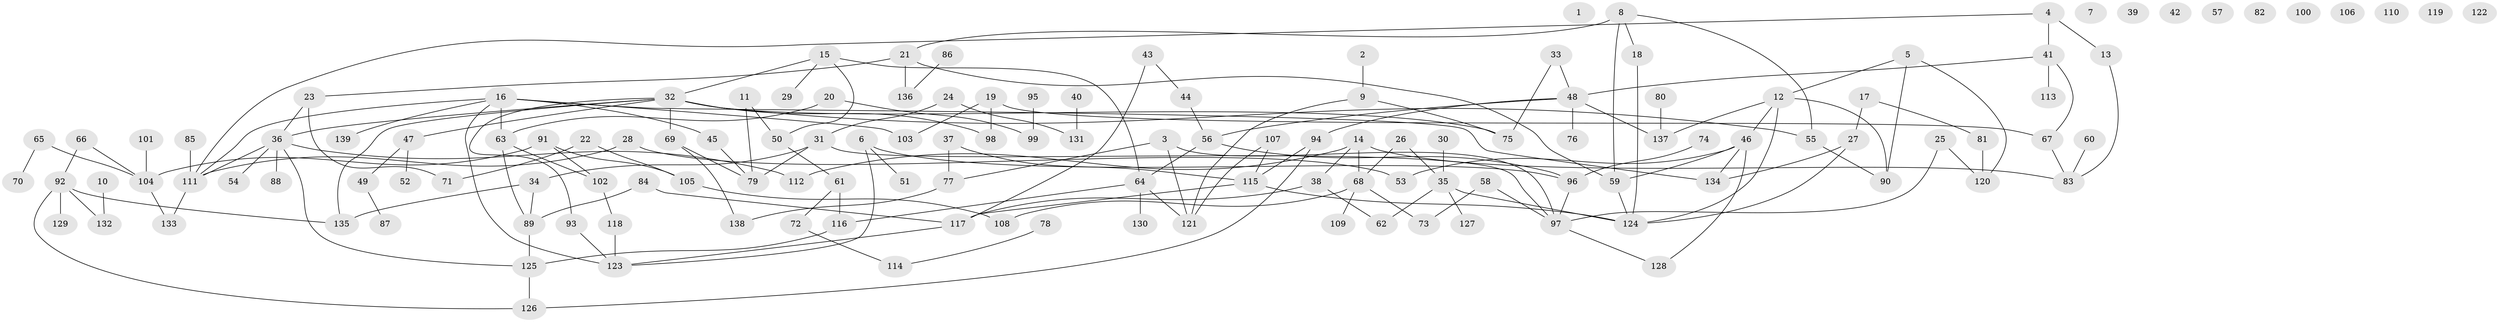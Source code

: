 // Generated by graph-tools (version 1.1) at 2025/33/03/09/25 02:33:38]
// undirected, 139 vertices, 176 edges
graph export_dot {
graph [start="1"]
  node [color=gray90,style=filled];
  1;
  2;
  3;
  4;
  5;
  6;
  7;
  8;
  9;
  10;
  11;
  12;
  13;
  14;
  15;
  16;
  17;
  18;
  19;
  20;
  21;
  22;
  23;
  24;
  25;
  26;
  27;
  28;
  29;
  30;
  31;
  32;
  33;
  34;
  35;
  36;
  37;
  38;
  39;
  40;
  41;
  42;
  43;
  44;
  45;
  46;
  47;
  48;
  49;
  50;
  51;
  52;
  53;
  54;
  55;
  56;
  57;
  58;
  59;
  60;
  61;
  62;
  63;
  64;
  65;
  66;
  67;
  68;
  69;
  70;
  71;
  72;
  73;
  74;
  75;
  76;
  77;
  78;
  79;
  80;
  81;
  82;
  83;
  84;
  85;
  86;
  87;
  88;
  89;
  90;
  91;
  92;
  93;
  94;
  95;
  96;
  97;
  98;
  99;
  100;
  101;
  102;
  103;
  104;
  105;
  106;
  107;
  108;
  109;
  110;
  111;
  112;
  113;
  114;
  115;
  116;
  117;
  118;
  119;
  120;
  121;
  122;
  123;
  124;
  125;
  126;
  127;
  128;
  129;
  130;
  131;
  132;
  133;
  134;
  135;
  136;
  137;
  138;
  139;
  2 -- 9;
  3 -- 77;
  3 -- 97;
  3 -- 121;
  4 -- 13;
  4 -- 41;
  4 -- 111;
  5 -- 12;
  5 -- 90;
  5 -- 120;
  6 -- 51;
  6 -- 96;
  6 -- 123;
  8 -- 18;
  8 -- 21;
  8 -- 55;
  8 -- 59;
  9 -- 75;
  9 -- 121;
  10 -- 132;
  11 -- 50;
  11 -- 79;
  12 -- 46;
  12 -- 90;
  12 -- 124;
  12 -- 137;
  13 -- 83;
  14 -- 38;
  14 -- 68;
  14 -- 83;
  14 -- 112;
  15 -- 29;
  15 -- 32;
  15 -- 50;
  15 -- 64;
  16 -- 45;
  16 -- 63;
  16 -- 103;
  16 -- 111;
  16 -- 123;
  16 -- 134;
  16 -- 139;
  17 -- 27;
  17 -- 81;
  18 -- 124;
  19 -- 67;
  19 -- 98;
  19 -- 103;
  20 -- 63;
  20 -- 99;
  21 -- 23;
  21 -- 59;
  21 -- 136;
  22 -- 71;
  22 -- 105;
  23 -- 36;
  23 -- 71;
  24 -- 31;
  24 -- 131;
  25 -- 97;
  25 -- 120;
  26 -- 35;
  26 -- 68;
  27 -- 124;
  27 -- 134;
  28 -- 53;
  28 -- 111;
  30 -- 35;
  31 -- 34;
  31 -- 79;
  31 -- 97;
  32 -- 36;
  32 -- 47;
  32 -- 55;
  32 -- 69;
  32 -- 75;
  32 -- 93;
  32 -- 98;
  32 -- 135;
  33 -- 48;
  33 -- 75;
  34 -- 89;
  34 -- 135;
  35 -- 62;
  35 -- 124;
  35 -- 127;
  36 -- 54;
  36 -- 88;
  36 -- 111;
  36 -- 112;
  36 -- 125;
  37 -- 77;
  37 -- 115;
  38 -- 62;
  38 -- 117;
  40 -- 131;
  41 -- 48;
  41 -- 67;
  41 -- 113;
  43 -- 44;
  43 -- 117;
  44 -- 56;
  45 -- 79;
  46 -- 53;
  46 -- 59;
  46 -- 128;
  46 -- 134;
  47 -- 49;
  47 -- 52;
  48 -- 56;
  48 -- 76;
  48 -- 94;
  48 -- 137;
  49 -- 87;
  50 -- 61;
  55 -- 90;
  56 -- 64;
  56 -- 96;
  58 -- 73;
  58 -- 97;
  59 -- 124;
  60 -- 83;
  61 -- 72;
  61 -- 116;
  63 -- 89;
  63 -- 102;
  64 -- 116;
  64 -- 121;
  64 -- 130;
  65 -- 70;
  65 -- 104;
  66 -- 92;
  66 -- 104;
  67 -- 83;
  68 -- 73;
  68 -- 108;
  68 -- 109;
  69 -- 79;
  69 -- 138;
  72 -- 114;
  74 -- 96;
  77 -- 138;
  78 -- 114;
  80 -- 137;
  81 -- 120;
  84 -- 89;
  84 -- 117;
  85 -- 111;
  86 -- 136;
  89 -- 125;
  91 -- 102;
  91 -- 104;
  91 -- 105;
  92 -- 126;
  92 -- 129;
  92 -- 132;
  92 -- 135;
  93 -- 123;
  94 -- 115;
  94 -- 126;
  95 -- 99;
  96 -- 97;
  97 -- 128;
  101 -- 104;
  102 -- 118;
  104 -- 133;
  105 -- 108;
  107 -- 115;
  107 -- 121;
  111 -- 133;
  115 -- 117;
  115 -- 124;
  116 -- 125;
  117 -- 123;
  118 -- 123;
  125 -- 126;
}
